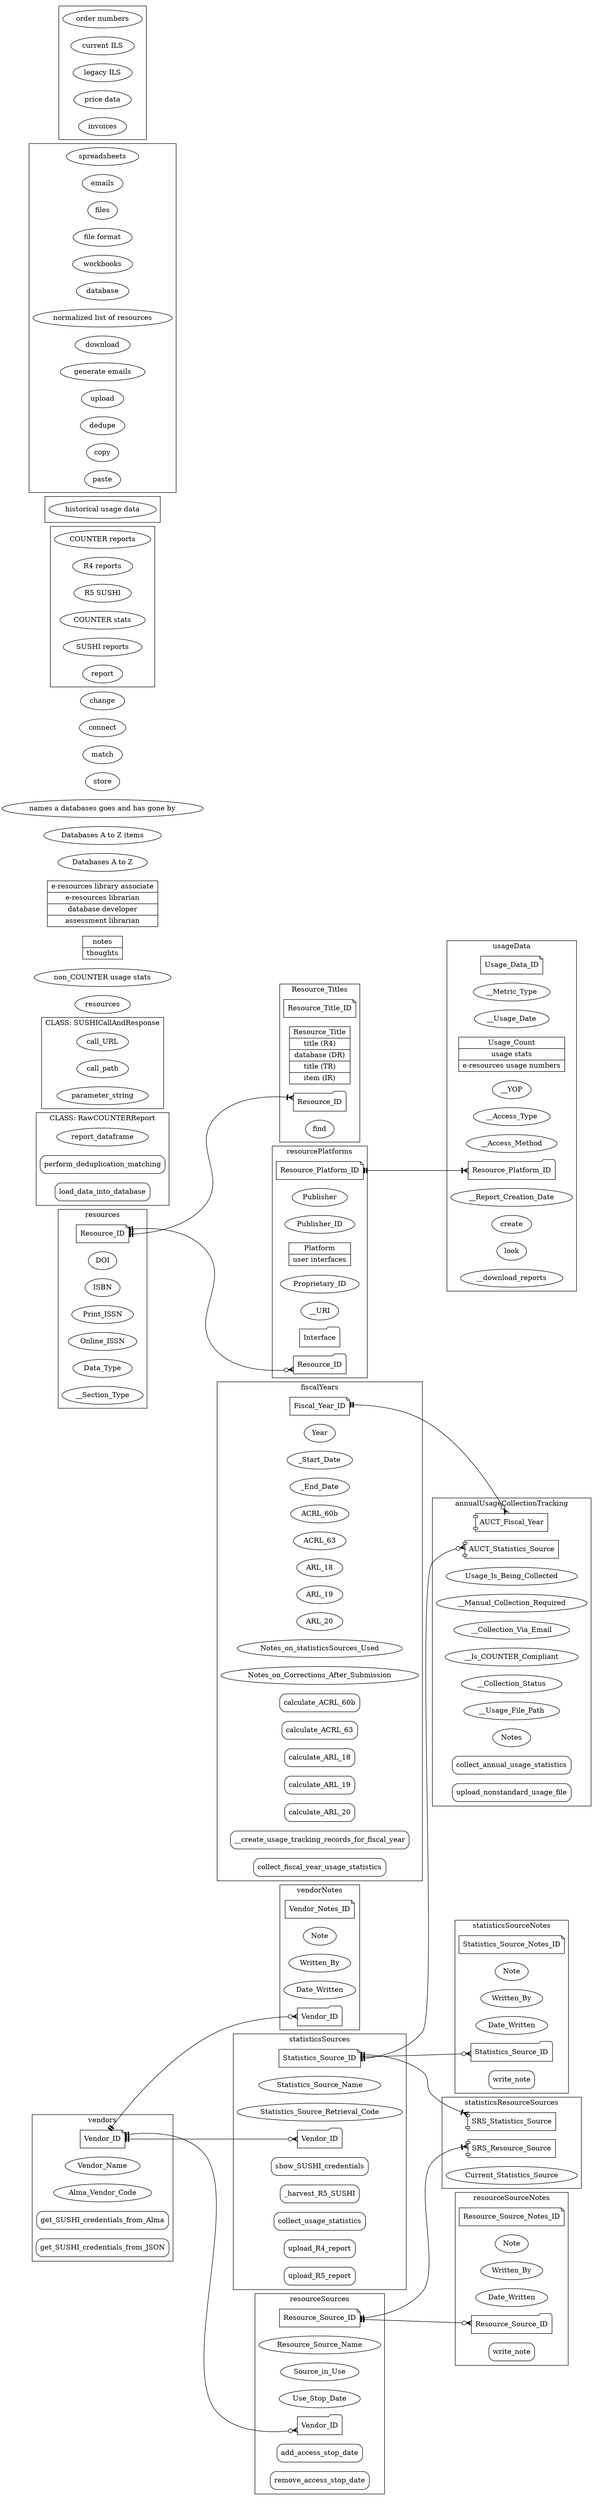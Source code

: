 digraph erd_and_classes {
    graph [rankdir = "LR"]
    /*
        ellipse = field/attribute
        note = PK
        folder = FK
        component = FK that makes up a composite PK
        Mrecord = methods

        Starting with two underscores means not from user stories
    */

    /* *** ESTABLISHED RELATIONS/CLASSES *** */

    subgraph cluster_fiscalYears {
        label="fiscalYears"

        // Attributes
        Fiscal_Year_ID [shape="note"]
        Year
        _Start_Date // The FY start as date data type to go in SQL queries
        _End_Date // The FY end as date data type to go in SQL queries
        // The submitted values are stored because vendors sometimes report issues with their stats collection, which require reharvesting
        ACRL_60b // Initial Circulation: Digital/Electronic
        ACRL_63 // E-Serials Usage: Digital/Electronic
        ARL_18 // Number of successful full-text article requests (journals)
        ARL_19 // Number of regular searches (databases)
        ARL_20 // Number of federated searches (databases)
        // Should the date when the numbers were collected be saved?
        Notes_on_statisticsSources_Used
        Notes_on_Corrections_After_Submission // If a vendor issues a correction requiring reharvesting after numbers are submitted, should it be recorded here or on the page of the specific source being reharvested?

        // Methods
        // Should each number have its own method, or should all of them be calculated at the same time?
        calculate_ACRL_60b [shape="Mrecord"]
        calculate_ACRL_63 [shape="Mrecord"]
        calculate_ARL_18 [shape="Mrecord"]
        calculate_ARL_19 [shape="Mrecord"]
        calculate_ARL_20 [shape="Mrecord"]
        __create_usage_tracking_records_for_fiscal_year [shape="Mrecord"]
        collect_fiscal_year_usage_statistics [shape="Mrecord"]
    }


    subgraph cluster_vendors {
        label="vendors"

        //Attributes
        Vendor_ID [shape="note"]
        Vendor_Name
        Alma_Vendor_Code

        //Methods
        get_SUSHI_credentials_from_Alma [shape="Mrecord"]
        get_SUSHI_credentials_from_JSON [shape="Mrecord"]
    }


    subgraph cluster_vendorNotes {
        label="vendorNotes"

        //Attributes
        Vendor_Notes_ID [shape="note"]
        Note_in_vendorNotes [label="Note"]
        Written_By_in_vendorNotes [label="Written_By"]
        Date_Written_in_vendorNotes [label="Date_Written"]
        Vendor_ID_in_vendorNotes [
            label="Vendor_ID"
            shape="folder"
        ]

        //Methods
    }


    subgraph cluster_statisticsSources {
        label="statisticsSources"

        // Attributes
        Statistics_Source_ID [shape="note"]
        Statistics_Source_Name
        Statistics_Source_Retrieval_Code
        Vendor_ID_in_statisticsSources [
            label="Vendor_ID"
            shape="folder"
        ]
        

        // Methods
        show_SUSHI_credentials [shape="Mrecord"]
        _harvest_R5_SUSHI [shape="Mrecord"]
        collect_usage_statistics [shape="Mrecord"]
        upload_R4_report [shape="Mrecord"]
        upload_R5_report [shape="Mrecord"]
    }


    subgraph cluster_statisticsSourceNotes {
        label="statisticsSourceNotes"

        //Attributes
        Statistics_Source_Notes_ID [shape="note"]
        Note_in_statisticsSourceNotes [label="Note"]
        Written_By_in_statisticsSourceNotes [label="Written_By"]
        Date_Written_in_statisticsSourceNotes [label="Date_Written"]
        Statistics_Source_ID_in_statisticsSourceNotes [
            label="Statistics_Source_ID"
            shape="folder"
        ]

        //Methods
        write_note_in_statisticsSourceNotes [
            label="write_note"
            shape="Mrecord"
        ]
    }


    subgraph cluster_statisticsResourceSources {
        label="statisticsResourceSources"

        // Attributes
        SRS_Statistics_Source [shape="component"]
        SRS_Resource_Source [shape="component"]
        Current_Statistics_Source // This indicates if the given statistics source is the active source for the resourceSource's usage. Every resourceSource in use must have a current statisticsSource regardless of if usage is actually provided for the resourceSource because the current statisticsSource is how the intentional omission of resourceSources that don't provide usage is tracked.

        // Methods
    }


    subgraph cluster_resourceSources {
        label="resourceSources"

        // Attributes
        Resource_Source_ID [shape="note"]
        Resource_Source_Name
        Source_in_Use
        Use_Stop_Date
        Vendor_ID_in_resourceSources [
            label="Vendor_ID"
            shape="folder"
        ]

        // Methods
        add_access_stop_date [shape="Mrecord"]
        remove_access_stop_date [shape="Mrecord"]
    }


    subgraph cluster_resourceSourceNotes {
        label="resourceSourceNotes"

        //Attributes
        Resource_Source_Notes_ID [shape="note"]
        Note_in_resourceSourceNotes [label="Note"]
        Written_By_in_resourceSourceNotes [label="Written_By"]
        Date_Written_in_resourceSourceNotes [label="Date_Written"]
        Resource_Source_ID_in_resourceSourceNotes [
            label="Resource_Source_ID"
            shape="folder"
        ]

        //Methods
        write_note_in_resourceSourceNotes [
            label="write_note"
            shape="Mrecord"
        ]
    }


    subgraph cluster_annualUsageCollectionTracking {
        label="annualUsageCollectionTracking"

        // Attributes
        AUCT_Fiscal_Year [shape="component"]
        AUCT_Statistics_Source [shape="component"]
        Usage_Is_Being_Collected
        __Manual_Collection_Required
        __Collection_Via_Email
        __Is_COUNTER_Compliant
        __Collection_Status
        __Usage_File_Path
        Notes

        // Methods
        collect_annual_usage_statistics [shape="Mrecord"]
        upload_nonstandard_usage_file [shape="Mrecord"]
    }


    subgraph cluster_resources {
        label="resources"

        // Attributes
        Resource_ID [shape="note"]
        DOI
        ISBN
        Print_ISSN
        Online_ISSN
        Data_Type // The initial list from R4 reports will have the less specific R4 types derived from the type of report itself. Should the R5 types overwrite these values or go in their own field?
        __Section_Type // This is in R5 IR only-how to add it? Does it go here?

        // Methods
    }


    subgraph cluster_Resource_Titles {
        label="Resource_Titles"

        // Attributes
        Resource_Title_ID [shape="note"]
        Resource_Title [
            shape="record"
            label="\N|title (R4)|database (DR)|title (TR)|item (IR)"
        ]
        Resource_ID_in_Resource_Titles [
            label="Resource_ID"
            shape="folder"
        ]

        // Methods
        find // aka search titles
    }


    subgraph cluster_resourcePlatforms {
        label="resourcePlatforms"

        // Attributes
        Resource_Platform_ID [shape="note"]
        Publisher // From the COUNTER report
        Publisher_ID // This is found in R5 only—how to add it?
        Platform [
            shape="record"
            label="\N|user interfaces"
        ]
        Proprietary_ID
        __URI // This is found in R5 TR, IR only—how to add it?
        // Parent_Data_Type?
        // Parent_DOI?
        // Parent_Proprietary_ID?
        Interface [shape="folder"] // This is interface in the Alma sense--the FK for Statistics_Source
        Resource_ID_in_Resource_Platforms [
            label="Resource_ID"
            shape="folder"
        ]

        // Methods
    }


    subgraph cluster_usageData {
        label="usageData"

        // Nouns: Classes or Attributes
        Usage_Data_ID [shape="note"]
        __Metric_Type
        __Usage_Date
        Usage_Count [
            shape="record"
            label="\N|usage stats|e-resources usage numbers"
        ]
        __YOP // This is found in R5 TR, IR only—how to add it?
        __Access_Type // This is found in R5 TR, IR only—how to add it?
        __Access_Method // This is found in R5 only—how to add it?
        Resource_Platform_ID_in_COUNTER_Usage_Data [
            label="Resource_Platform_ID"
            shape="folder"
        ]
        __Report_Creation_Date // For harvested R5 reports

        // Verbs: Methods
        create // create report--move to route function in view blueprint?
        look // aka view reports--move to route function in view blueprint?
        __download_reports // move to route function in view blueprint?
    }


    subgraph cluster_RawCOUNTERReport {
        label="CLASS: RawCOUNTERReport"

        // Attributes
        report_dataframe

        // Methods
        perform_deduplication_matching [shape="Mrecord"]
        load_data_into_database [shape="Mrecord"]
    }


    subgraph cluster_SUSHICallAndResponse {
        label="CLASS: SUSHICallAndResponse"

        // Attributes
        call_URL
        call_path
        parameter_string

        // Methods
        
    }


    // RELATIONSHIPS (ordered by PK, then FK)
    /*
        Establish relationships from the PK (tail) to the FK (head)
        table --------(can connect to)---------[optionality]--(and)--[cardinality]-->other table
        arrowhead = how PK table can connect to FK table
        arrowtail = how FK table can connect to PK table

        teeodot = 0..1 (unique but optional)
        crowodot = 0..N (optional, not unique)
        teetee = 1..1 (exactly one)
        crowtee = 1..N (neither optional nor unique)
    */

    Fiscal_Year_ID -> AUCT_Fiscal_Year [
        dir="both"
        arrowhead="crowodot"
        arrowtail="teetee"
    ]


    Vendor_ID -> Vendor_ID_in_vendorNotes [
        dir="both"
        arrowhead="crowodot"
        arrowtail="teetee"
    ]

    Vendor_ID -> Vendor_ID_in_statisticsSources [
        dir="both"
        arrowhead="crowodot" // Want the option to have a vendor without a statistics source
        arrowtail="teetee"
    ]

    Vendor_ID -> Vendor_ID_in_resourceSources [
        dir="both"
        arrowhead="crowodot" // Want the option to have a vendor without a statistics source
        arrowtail="teetee"
    ]


    Statistics_Source_ID -> Statistics_Source_ID_in_statisticsSourceNotes [
        dir="both"
        arrowhead="crowodot"
        arrowtail="teetee"
    ]


    Statistics_Source_ID -> SRS_Statistics_Source [
        dir="both"
        arrowhead="crowtee"
        arrowtail="teetee"
    ]


    Statistics_Source_ID -> AUCT_Statistics_Source [
        dir="both"
        arrowhead="crowodot" // Since sources don't need to be connected to a collection year, they can be added as they arise, rather than needing to wait for the first round of collections in which they'll be included
        arrowtail="teetee"
    ]


    Resource_Source_ID -> SRS_Resource_Source [
        dir="both"
        arrowhead="crowtee"
        arrowtail="teetee"
    ]


    Resource_Source_ID -> Resource_Source_ID_in_resourceSourceNotes [
        dir="both"
        arrowhead="crowodot"
        arrowtail="teetee"
    ]


    Resource_ID -> Resource_ID_in_Resource_Titles [
        dir="both"
        arrowhead="crowtee"
        arrowtail="teetee"
    ]


    Resource_ID -> Resource_ID_in_Resource_Platforms [
        dir="both"
        arrowhead="crowodot" // Platforms are normalized in this relation; they don't connect to individual resources
        arrowtail="teetee"
    ]


    Resource_Platform_ID -> Resource_Platform_ID_in_COUNTER_Usage_Data [
        dir="both"
        arrowhead="crowtee"
        arrowtail="teetee"
    ]



    /* *** OBJECTS TO BE ORGANIZED *** */

    // Nouns: Classes or Attributes
    resources
    "non_COUNTER usage stats"
    notes [
        shape="record"
        label="notes|thoughts"
    ]
    librarians [
        shape="record"
        label="e-resources library associate|e-resources librarian|database developer|assessment librarian"
    ]
    "Databases A to Z"
    "Databases A to Z items"
    "names a databases goes and has gone by"
    /* Do these need to be kept?
        reference
        location
        databases
        aggregator
        initial database data
        unique resource list
    */

    //Verbs: Methods
    store
    match
    connect
    change

    /* Do these need to be kept?
        send
        add
        know
        organize
        has gone by
        use
        start
        pulled
        submitted
        retained
    */

    subgraph cluster_COUNTER_Terms {
        // Nouns: Classes or Attributes
        "COUNTER reports"
        "R4 reports"
        "R5 SUSHI"
        "COUNTER stats"
        "SUSHI reports"
        report
        // Verbs: Methods
    }

    subgraph cluster_Annual_Collection_Terms{
        // Nouns: Classes or Attributes
        "historical usage data"
        // Verbs: Methods
    }

    subgraph cluster_Technical_Terms {
        // Nouns: Classes or Attributes
        spreadsheets
        emails
        files
        "file format"
        workbooks
        database
        "normalized list of resources"
        // Verbs: Methods
        download
        "generate emails"
        upload
        dedupe
        copy
        paste
    }

    subgraph cluster_Acquisitions_Terms {
        // Nouns: Classes or Attributes
        "order numbers"
        "current ILS"
        "legacy ILS"
        "price data"
        invoices
        // Verbs: Methods
    }
}